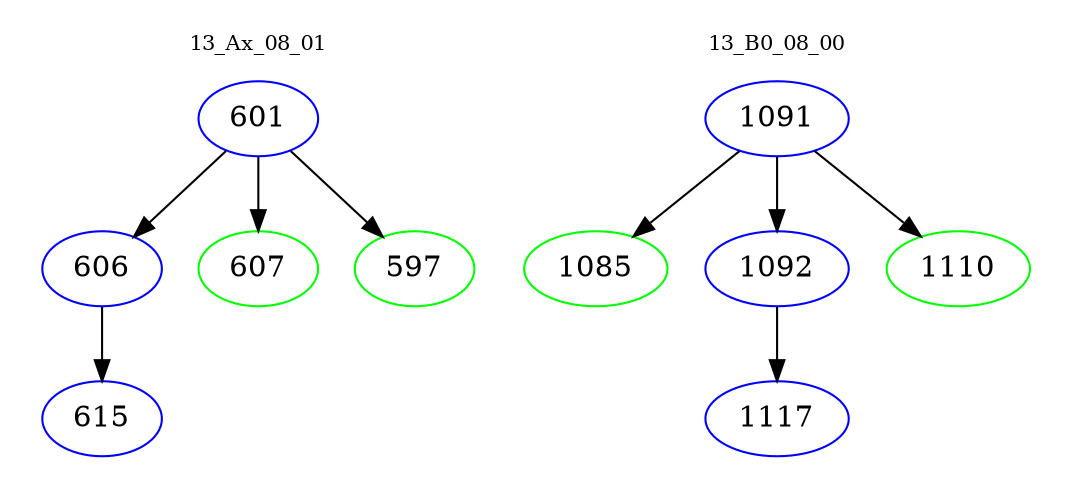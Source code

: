 digraph{
subgraph cluster_0 {
color = white
label = "13_Ax_08_01";
fontsize=10;
T0_601 [label="601", color="blue"]
T0_601 -> T0_606 [color="black"]
T0_606 [label="606", color="blue"]
T0_606 -> T0_615 [color="black"]
T0_615 [label="615", color="blue"]
T0_601 -> T0_607 [color="black"]
T0_607 [label="607", color="green"]
T0_601 -> T0_597 [color="black"]
T0_597 [label="597", color="green"]
}
subgraph cluster_1 {
color = white
label = "13_B0_08_00";
fontsize=10;
T1_1091 [label="1091", color="blue"]
T1_1091 -> T1_1085 [color="black"]
T1_1085 [label="1085", color="green"]
T1_1091 -> T1_1092 [color="black"]
T1_1092 [label="1092", color="blue"]
T1_1092 -> T1_1117 [color="black"]
T1_1117 [label="1117", color="blue"]
T1_1091 -> T1_1110 [color="black"]
T1_1110 [label="1110", color="green"]
}
}
